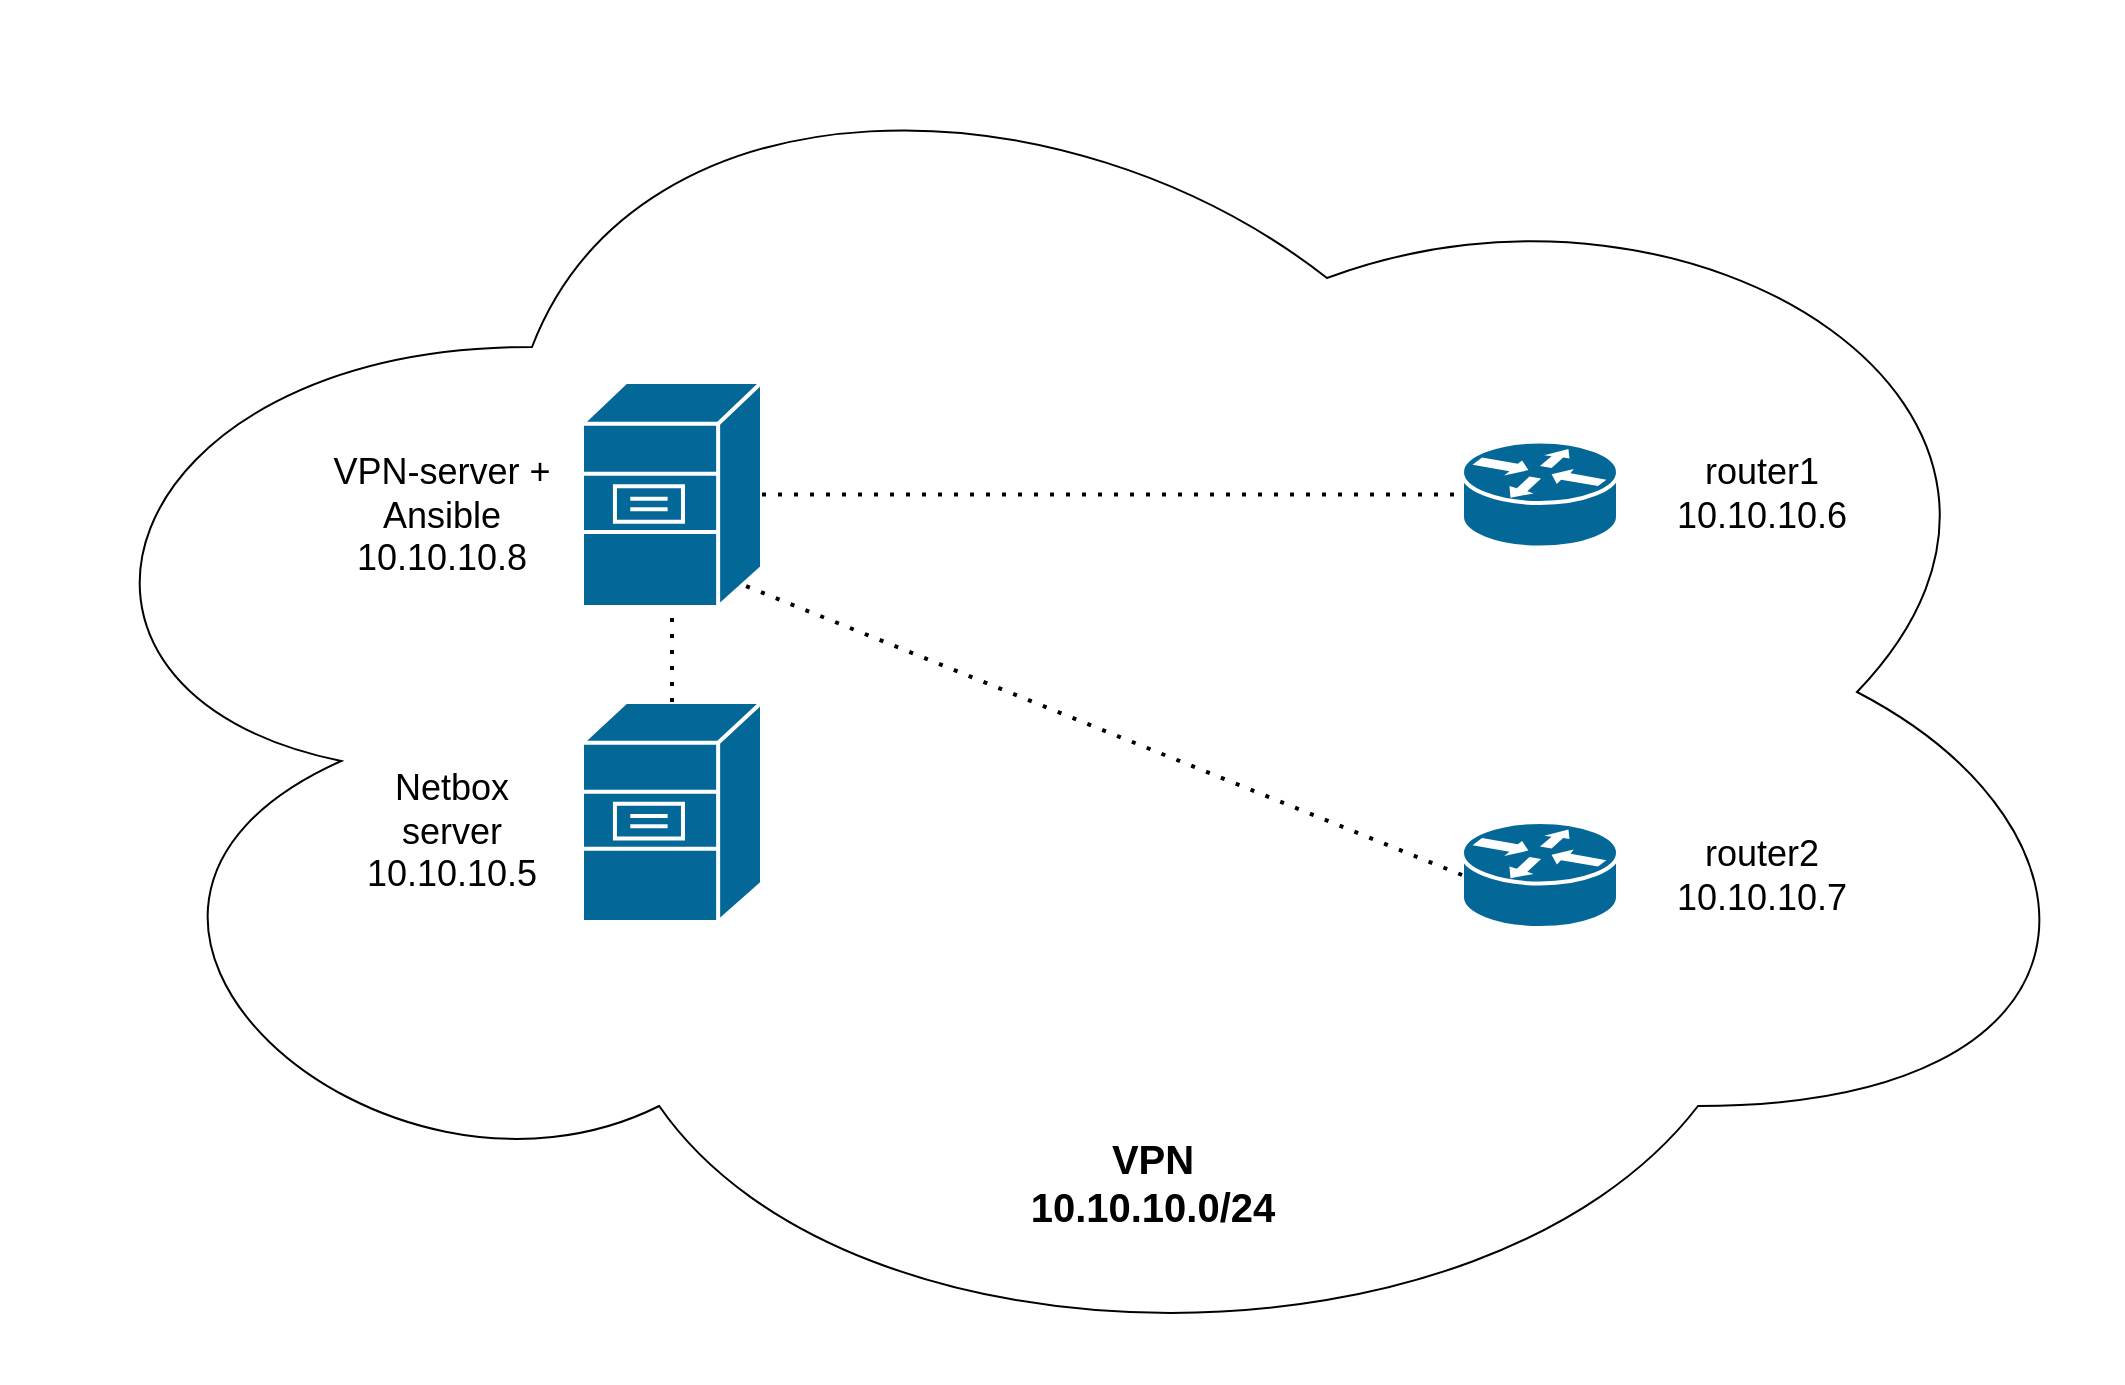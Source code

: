 <mxfile version="26.1.2">
  <diagram name="Page-1" id="ECLgTJ-8rcmHHhjnBu2W">
    <mxGraphModel dx="2284" dy="748" grid="1" gridSize="10" guides="1" tooltips="1" connect="1" arrows="1" fold="1" page="1" pageScale="1" pageWidth="850" pageHeight="1100" math="0" shadow="0">
      <root>
        <mxCell id="0" />
        <mxCell id="1" parent="0" />
        <mxCell id="Mr_6VUo17zFoHYfl5iYp-2" value="" style="ellipse;shape=cloud;whiteSpace=wrap;html=1;" vertex="1" parent="1">
          <mxGeometry x="-230" y="50" width="1060" height="690" as="geometry" />
        </mxCell>
        <mxCell id="Mr_6VUo17zFoHYfl5iYp-3" value="&lt;font style=&quot;font-size: 20px;&quot;&gt;&lt;b&gt;VPN&lt;br&gt;10.10.10.0/24&lt;/b&gt;&lt;/font&gt;" style="text;html=1;align=center;verticalAlign=middle;resizable=0;points=[];autosize=1;strokeColor=none;fillColor=none;" vertex="1" parent="1">
          <mxGeometry x="270" y="610" width="150" height="60" as="geometry" />
        </mxCell>
        <mxCell id="Mr_6VUo17zFoHYfl5iYp-4" value="" style="shape=mxgraph.cisco.routers.router;html=1;pointerEvents=1;dashed=0;fillColor=#036897;strokeColor=#ffffff;strokeWidth=2;verticalLabelPosition=bottom;verticalAlign=top;align=center;outlineConnect=0;" vertex="1" parent="1">
          <mxGeometry x="500" y="269.75" width="78" height="53" as="geometry" />
        </mxCell>
        <mxCell id="Mr_6VUo17zFoHYfl5iYp-5" value="" style="shape=mxgraph.cisco.routers.router;html=1;pointerEvents=1;dashed=0;fillColor=#036897;strokeColor=#ffffff;strokeWidth=2;verticalLabelPosition=bottom;verticalAlign=top;align=center;outlineConnect=0;" vertex="1" parent="1">
          <mxGeometry x="500" y="460" width="78" height="53" as="geometry" />
        </mxCell>
        <mxCell id="Mr_6VUo17zFoHYfl5iYp-6" value="" style="shape=mxgraph.cisco.servers.file_server;html=1;pointerEvents=1;dashed=0;fillColor=#036897;strokeColor=#ffffff;strokeWidth=2;verticalLabelPosition=bottom;verticalAlign=top;align=center;outlineConnect=0;" vertex="1" parent="1">
          <mxGeometry x="60" y="240" width="90" height="112.5" as="geometry" />
        </mxCell>
        <mxCell id="Mr_6VUo17zFoHYfl5iYp-7" value="" style="shape=mxgraph.cisco.servers.file_server;html=1;pointerEvents=1;dashed=0;fillColor=#036897;strokeColor=#ffffff;strokeWidth=2;verticalLabelPosition=bottom;verticalAlign=top;align=center;outlineConnect=0;" vertex="1" parent="1">
          <mxGeometry x="60" y="400" width="90" height="110" as="geometry" />
        </mxCell>
        <mxCell id="Mr_6VUo17zFoHYfl5iYp-8" value="" style="endArrow=none;dashed=1;html=1;dashPattern=1 3;strokeWidth=2;rounded=0;entryX=0.5;entryY=1;entryDx=0;entryDy=0;entryPerimeter=0;exitX=0.5;exitY=0;exitDx=0;exitDy=0;exitPerimeter=0;" edge="1" parent="1" source="Mr_6VUo17zFoHYfl5iYp-7" target="Mr_6VUo17zFoHYfl5iYp-6">
          <mxGeometry width="50" height="50" relative="1" as="geometry">
            <mxPoint x="150" y="410" as="sourcePoint" />
            <mxPoint x="200" y="360" as="targetPoint" />
          </mxGeometry>
        </mxCell>
        <mxCell id="Mr_6VUo17zFoHYfl5iYp-9" value="" style="endArrow=none;dashed=1;html=1;dashPattern=1 3;strokeWidth=2;rounded=0;exitX=1;exitY=0.5;exitDx=0;exitDy=0;exitPerimeter=0;entryX=0;entryY=0.5;entryDx=0;entryDy=0;entryPerimeter=0;" edge="1" parent="1" source="Mr_6VUo17zFoHYfl5iYp-6" target="Mr_6VUo17zFoHYfl5iYp-4">
          <mxGeometry width="50" height="50" relative="1" as="geometry">
            <mxPoint x="400" y="410" as="sourcePoint" />
            <mxPoint x="450" y="360" as="targetPoint" />
          </mxGeometry>
        </mxCell>
        <mxCell id="Mr_6VUo17zFoHYfl5iYp-11" value="" style="endArrow=none;dashed=1;html=1;dashPattern=1 3;strokeWidth=2;rounded=0;entryX=0.89;entryY=0.9;entryDx=0;entryDy=0;entryPerimeter=0;exitX=0;exitY=0.5;exitDx=0;exitDy=0;exitPerimeter=0;" edge="1" parent="1" source="Mr_6VUo17zFoHYfl5iYp-5" target="Mr_6VUo17zFoHYfl5iYp-6">
          <mxGeometry width="50" height="50" relative="1" as="geometry">
            <mxPoint x="538.916" y="389.996" as="sourcePoint" />
            <mxPoint x="190" y="471.41" as="targetPoint" />
          </mxGeometry>
        </mxCell>
        <mxCell id="Mr_6VUo17zFoHYfl5iYp-12" value="&lt;font style=&quot;font-size: 18px;&quot;&gt;VPN-server + Ansible&lt;/font&gt;&lt;div&gt;&lt;font style=&quot;font-size: 18px;&quot;&gt;10.10.10.8&lt;/font&gt;&lt;/div&gt;" style="text;html=1;align=center;verticalAlign=middle;whiteSpace=wrap;rounded=0;" vertex="1" parent="1">
          <mxGeometry x="-80" y="269.75" width="140" height="73.75" as="geometry" />
        </mxCell>
        <mxCell id="Mr_6VUo17zFoHYfl5iYp-13" value="&lt;font style=&quot;font-size: 18px;&quot;&gt;Netbox server&lt;/font&gt;&lt;div&gt;&lt;font style=&quot;font-size: 18px;&quot;&gt;10.10.10.5&lt;/font&gt;&lt;/div&gt;" style="text;html=1;align=center;verticalAlign=middle;whiteSpace=wrap;rounded=0;" vertex="1" parent="1">
          <mxGeometry x="-60" y="430" width="110" height="70" as="geometry" />
        </mxCell>
        <mxCell id="Mr_6VUo17zFoHYfl5iYp-14" value="&lt;span style=&quot;font-size: 18px;&quot;&gt;router1&lt;/span&gt;&lt;br&gt;&lt;div&gt;&lt;font style=&quot;font-size: 18px;&quot;&gt;10.10.10.6&lt;/font&gt;&lt;/div&gt;" style="text;html=1;align=center;verticalAlign=middle;whiteSpace=wrap;rounded=0;" vertex="1" parent="1">
          <mxGeometry x="590" y="276.25" width="120" height="40" as="geometry" />
        </mxCell>
        <mxCell id="Mr_6VUo17zFoHYfl5iYp-15" value="&lt;span style=&quot;font-size: 18px;&quot;&gt;router2&lt;/span&gt;&lt;br&gt;&lt;div&gt;&lt;font style=&quot;font-size: 18px;&quot;&gt;10.10.10.7&lt;/font&gt;&lt;/div&gt;" style="text;html=1;align=center;verticalAlign=middle;whiteSpace=wrap;rounded=0;" vertex="1" parent="1">
          <mxGeometry x="590" y="466.5" width="120" height="40" as="geometry" />
        </mxCell>
      </root>
    </mxGraphModel>
  </diagram>
</mxfile>
